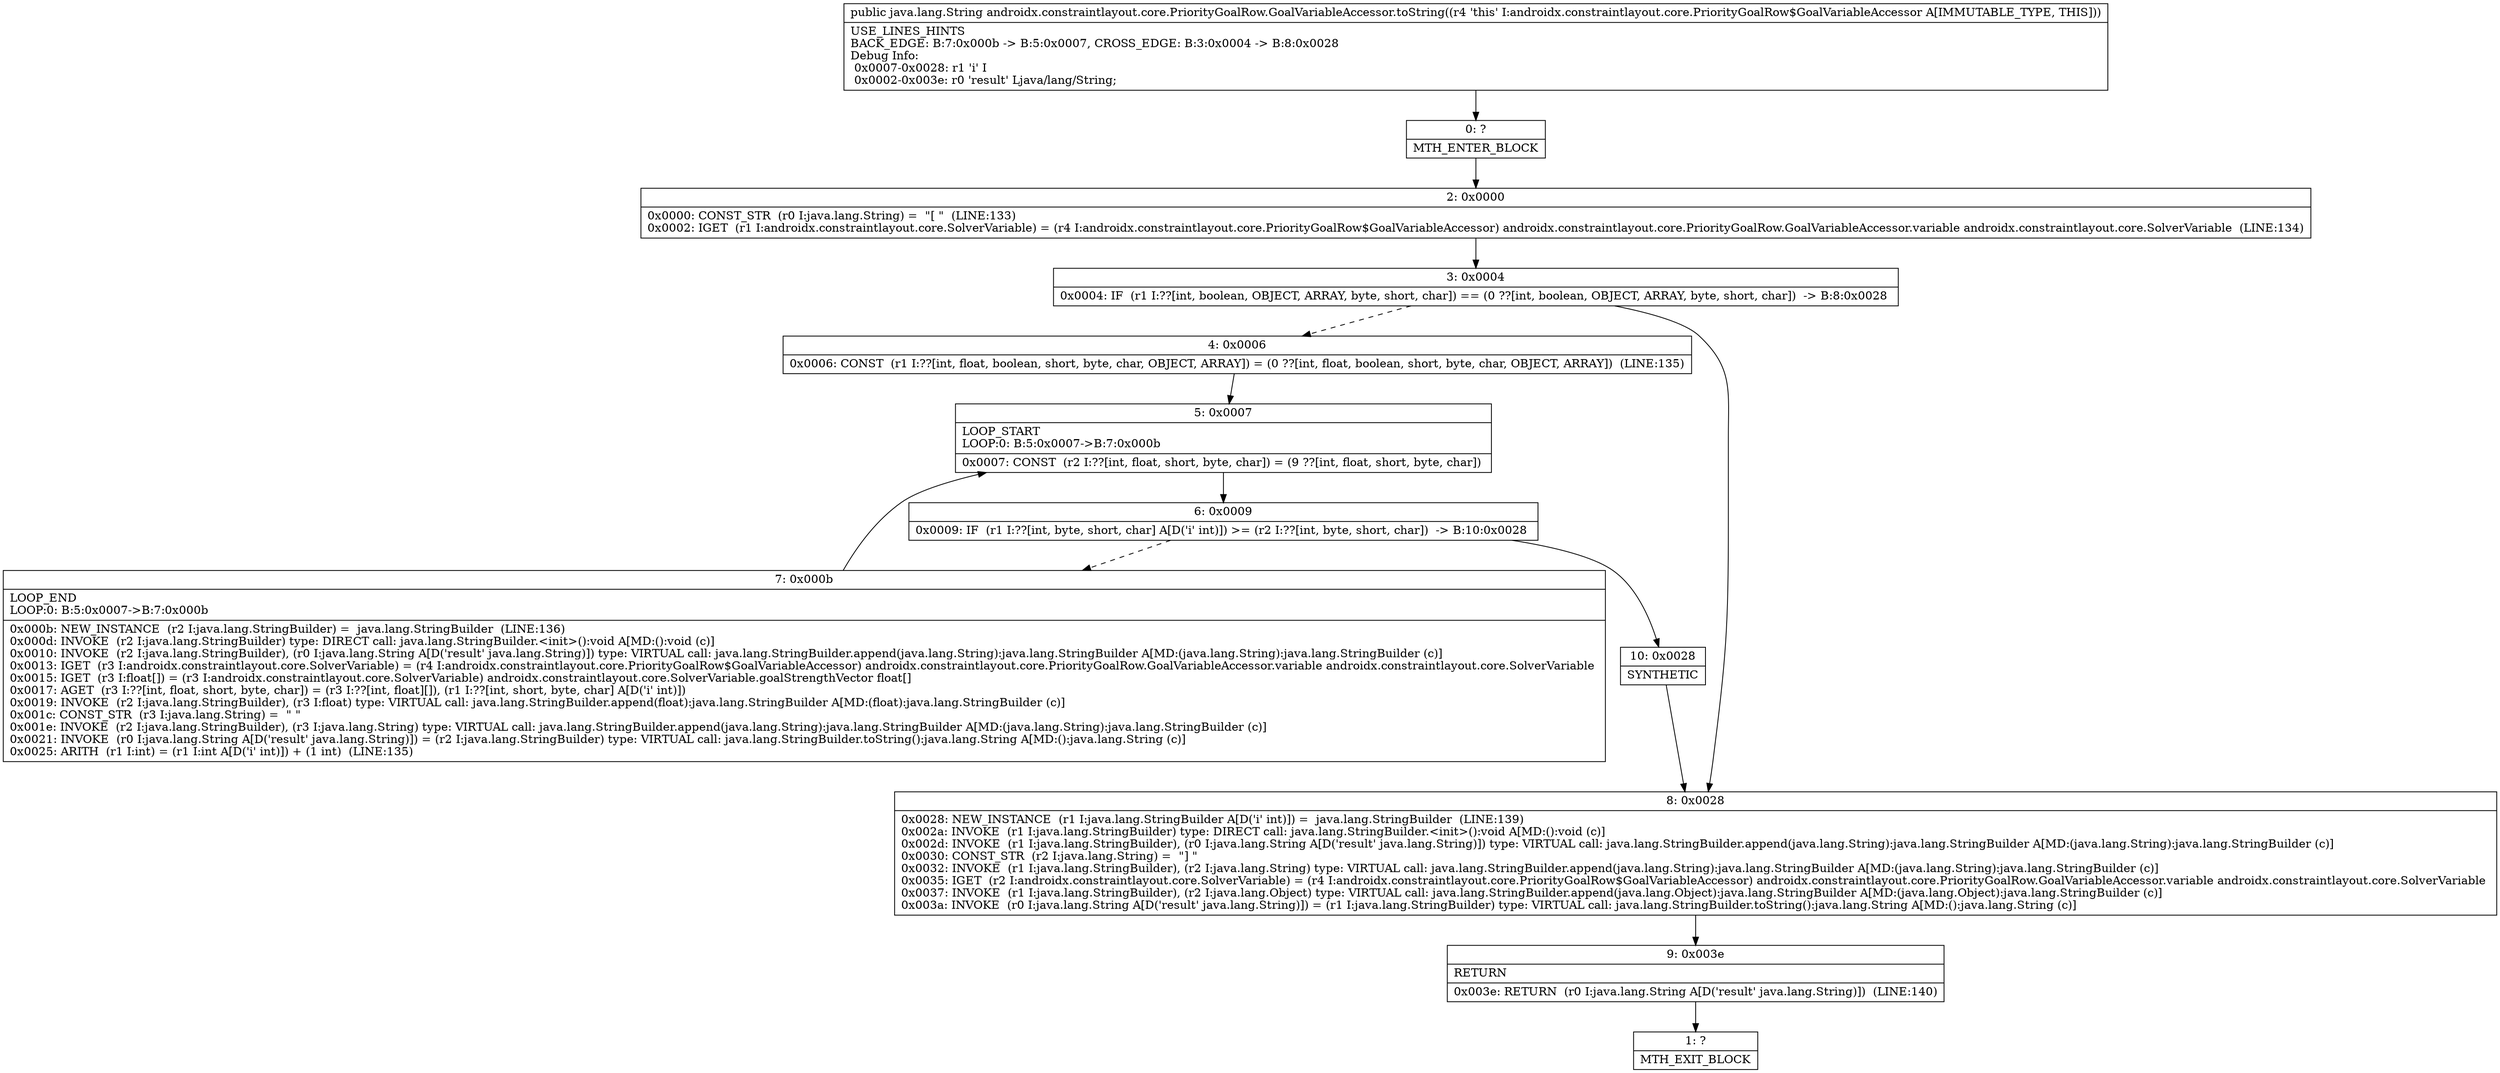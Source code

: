 digraph "CFG forandroidx.constraintlayout.core.PriorityGoalRow.GoalVariableAccessor.toString()Ljava\/lang\/String;" {
Node_0 [shape=record,label="{0\:\ ?|MTH_ENTER_BLOCK\l}"];
Node_2 [shape=record,label="{2\:\ 0x0000|0x0000: CONST_STR  (r0 I:java.lang.String) =  \"[ \"  (LINE:133)\l0x0002: IGET  (r1 I:androidx.constraintlayout.core.SolverVariable) = (r4 I:androidx.constraintlayout.core.PriorityGoalRow$GoalVariableAccessor) androidx.constraintlayout.core.PriorityGoalRow.GoalVariableAccessor.variable androidx.constraintlayout.core.SolverVariable  (LINE:134)\l}"];
Node_3 [shape=record,label="{3\:\ 0x0004|0x0004: IF  (r1 I:??[int, boolean, OBJECT, ARRAY, byte, short, char]) == (0 ??[int, boolean, OBJECT, ARRAY, byte, short, char])  \-\> B:8:0x0028 \l}"];
Node_4 [shape=record,label="{4\:\ 0x0006|0x0006: CONST  (r1 I:??[int, float, boolean, short, byte, char, OBJECT, ARRAY]) = (0 ??[int, float, boolean, short, byte, char, OBJECT, ARRAY])  (LINE:135)\l}"];
Node_5 [shape=record,label="{5\:\ 0x0007|LOOP_START\lLOOP:0: B:5:0x0007\-\>B:7:0x000b\l|0x0007: CONST  (r2 I:??[int, float, short, byte, char]) = (9 ??[int, float, short, byte, char]) \l}"];
Node_6 [shape=record,label="{6\:\ 0x0009|0x0009: IF  (r1 I:??[int, byte, short, char] A[D('i' int)]) \>= (r2 I:??[int, byte, short, char])  \-\> B:10:0x0028 \l}"];
Node_7 [shape=record,label="{7\:\ 0x000b|LOOP_END\lLOOP:0: B:5:0x0007\-\>B:7:0x000b\l|0x000b: NEW_INSTANCE  (r2 I:java.lang.StringBuilder) =  java.lang.StringBuilder  (LINE:136)\l0x000d: INVOKE  (r2 I:java.lang.StringBuilder) type: DIRECT call: java.lang.StringBuilder.\<init\>():void A[MD:():void (c)]\l0x0010: INVOKE  (r2 I:java.lang.StringBuilder), (r0 I:java.lang.String A[D('result' java.lang.String)]) type: VIRTUAL call: java.lang.StringBuilder.append(java.lang.String):java.lang.StringBuilder A[MD:(java.lang.String):java.lang.StringBuilder (c)]\l0x0013: IGET  (r3 I:androidx.constraintlayout.core.SolverVariable) = (r4 I:androidx.constraintlayout.core.PriorityGoalRow$GoalVariableAccessor) androidx.constraintlayout.core.PriorityGoalRow.GoalVariableAccessor.variable androidx.constraintlayout.core.SolverVariable \l0x0015: IGET  (r3 I:float[]) = (r3 I:androidx.constraintlayout.core.SolverVariable) androidx.constraintlayout.core.SolverVariable.goalStrengthVector float[] \l0x0017: AGET  (r3 I:??[int, float, short, byte, char]) = (r3 I:??[int, float][]), (r1 I:??[int, short, byte, char] A[D('i' int)]) \l0x0019: INVOKE  (r2 I:java.lang.StringBuilder), (r3 I:float) type: VIRTUAL call: java.lang.StringBuilder.append(float):java.lang.StringBuilder A[MD:(float):java.lang.StringBuilder (c)]\l0x001c: CONST_STR  (r3 I:java.lang.String) =  \" \" \l0x001e: INVOKE  (r2 I:java.lang.StringBuilder), (r3 I:java.lang.String) type: VIRTUAL call: java.lang.StringBuilder.append(java.lang.String):java.lang.StringBuilder A[MD:(java.lang.String):java.lang.StringBuilder (c)]\l0x0021: INVOKE  (r0 I:java.lang.String A[D('result' java.lang.String)]) = (r2 I:java.lang.StringBuilder) type: VIRTUAL call: java.lang.StringBuilder.toString():java.lang.String A[MD:():java.lang.String (c)]\l0x0025: ARITH  (r1 I:int) = (r1 I:int A[D('i' int)]) + (1 int)  (LINE:135)\l}"];
Node_10 [shape=record,label="{10\:\ 0x0028|SYNTHETIC\l}"];
Node_8 [shape=record,label="{8\:\ 0x0028|0x0028: NEW_INSTANCE  (r1 I:java.lang.StringBuilder A[D('i' int)]) =  java.lang.StringBuilder  (LINE:139)\l0x002a: INVOKE  (r1 I:java.lang.StringBuilder) type: DIRECT call: java.lang.StringBuilder.\<init\>():void A[MD:():void (c)]\l0x002d: INVOKE  (r1 I:java.lang.StringBuilder), (r0 I:java.lang.String A[D('result' java.lang.String)]) type: VIRTUAL call: java.lang.StringBuilder.append(java.lang.String):java.lang.StringBuilder A[MD:(java.lang.String):java.lang.StringBuilder (c)]\l0x0030: CONST_STR  (r2 I:java.lang.String) =  \"] \" \l0x0032: INVOKE  (r1 I:java.lang.StringBuilder), (r2 I:java.lang.String) type: VIRTUAL call: java.lang.StringBuilder.append(java.lang.String):java.lang.StringBuilder A[MD:(java.lang.String):java.lang.StringBuilder (c)]\l0x0035: IGET  (r2 I:androidx.constraintlayout.core.SolverVariable) = (r4 I:androidx.constraintlayout.core.PriorityGoalRow$GoalVariableAccessor) androidx.constraintlayout.core.PriorityGoalRow.GoalVariableAccessor.variable androidx.constraintlayout.core.SolverVariable \l0x0037: INVOKE  (r1 I:java.lang.StringBuilder), (r2 I:java.lang.Object) type: VIRTUAL call: java.lang.StringBuilder.append(java.lang.Object):java.lang.StringBuilder A[MD:(java.lang.Object):java.lang.StringBuilder (c)]\l0x003a: INVOKE  (r0 I:java.lang.String A[D('result' java.lang.String)]) = (r1 I:java.lang.StringBuilder) type: VIRTUAL call: java.lang.StringBuilder.toString():java.lang.String A[MD:():java.lang.String (c)]\l}"];
Node_9 [shape=record,label="{9\:\ 0x003e|RETURN\l|0x003e: RETURN  (r0 I:java.lang.String A[D('result' java.lang.String)])  (LINE:140)\l}"];
Node_1 [shape=record,label="{1\:\ ?|MTH_EXIT_BLOCK\l}"];
MethodNode[shape=record,label="{public java.lang.String androidx.constraintlayout.core.PriorityGoalRow.GoalVariableAccessor.toString((r4 'this' I:androidx.constraintlayout.core.PriorityGoalRow$GoalVariableAccessor A[IMMUTABLE_TYPE, THIS]))  | USE_LINES_HINTS\lBACK_EDGE: B:7:0x000b \-\> B:5:0x0007, CROSS_EDGE: B:3:0x0004 \-\> B:8:0x0028\lDebug Info:\l  0x0007\-0x0028: r1 'i' I\l  0x0002\-0x003e: r0 'result' Ljava\/lang\/String;\l}"];
MethodNode -> Node_0;Node_0 -> Node_2;
Node_2 -> Node_3;
Node_3 -> Node_4[style=dashed];
Node_3 -> Node_8;
Node_4 -> Node_5;
Node_5 -> Node_6;
Node_6 -> Node_7[style=dashed];
Node_6 -> Node_10;
Node_7 -> Node_5;
Node_10 -> Node_8;
Node_8 -> Node_9;
Node_9 -> Node_1;
}

